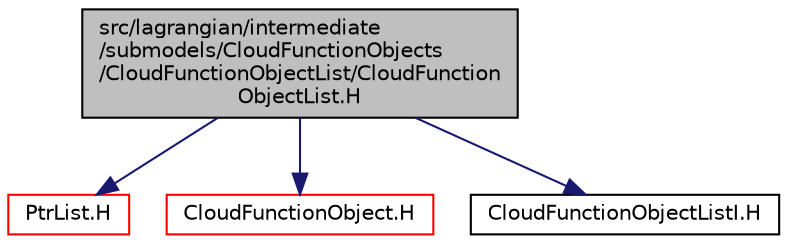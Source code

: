 digraph "src/lagrangian/intermediate/submodels/CloudFunctionObjects/CloudFunctionObjectList/CloudFunctionObjectList.H"
{
  bgcolor="transparent";
  edge [fontname="Helvetica",fontsize="10",labelfontname="Helvetica",labelfontsize="10"];
  node [fontname="Helvetica",fontsize="10",shape=record];
  Node1 [label="src/lagrangian/intermediate\l/submodels/CloudFunctionObjects\l/CloudFunctionObjectList/CloudFunction\lObjectList.H",height=0.2,width=0.4,color="black", fillcolor="grey75", style="filled", fontcolor="black"];
  Node1 -> Node2 [color="midnightblue",fontsize="10",style="solid",fontname="Helvetica"];
  Node2 [label="PtrList.H",height=0.2,width=0.4,color="red",URL="$a07977.html"];
  Node1 -> Node3 [color="midnightblue",fontsize="10",style="solid",fontname="Helvetica"];
  Node3 [label="CloudFunctionObject.H",height=0.2,width=0.4,color="red",URL="$a06906.html"];
  Node1 -> Node4 [color="midnightblue",fontsize="10",style="solid",fontname="Helvetica"];
  Node4 [label="CloudFunctionObjectListI.H",height=0.2,width=0.4,color="black",URL="$a06910.html"];
}
